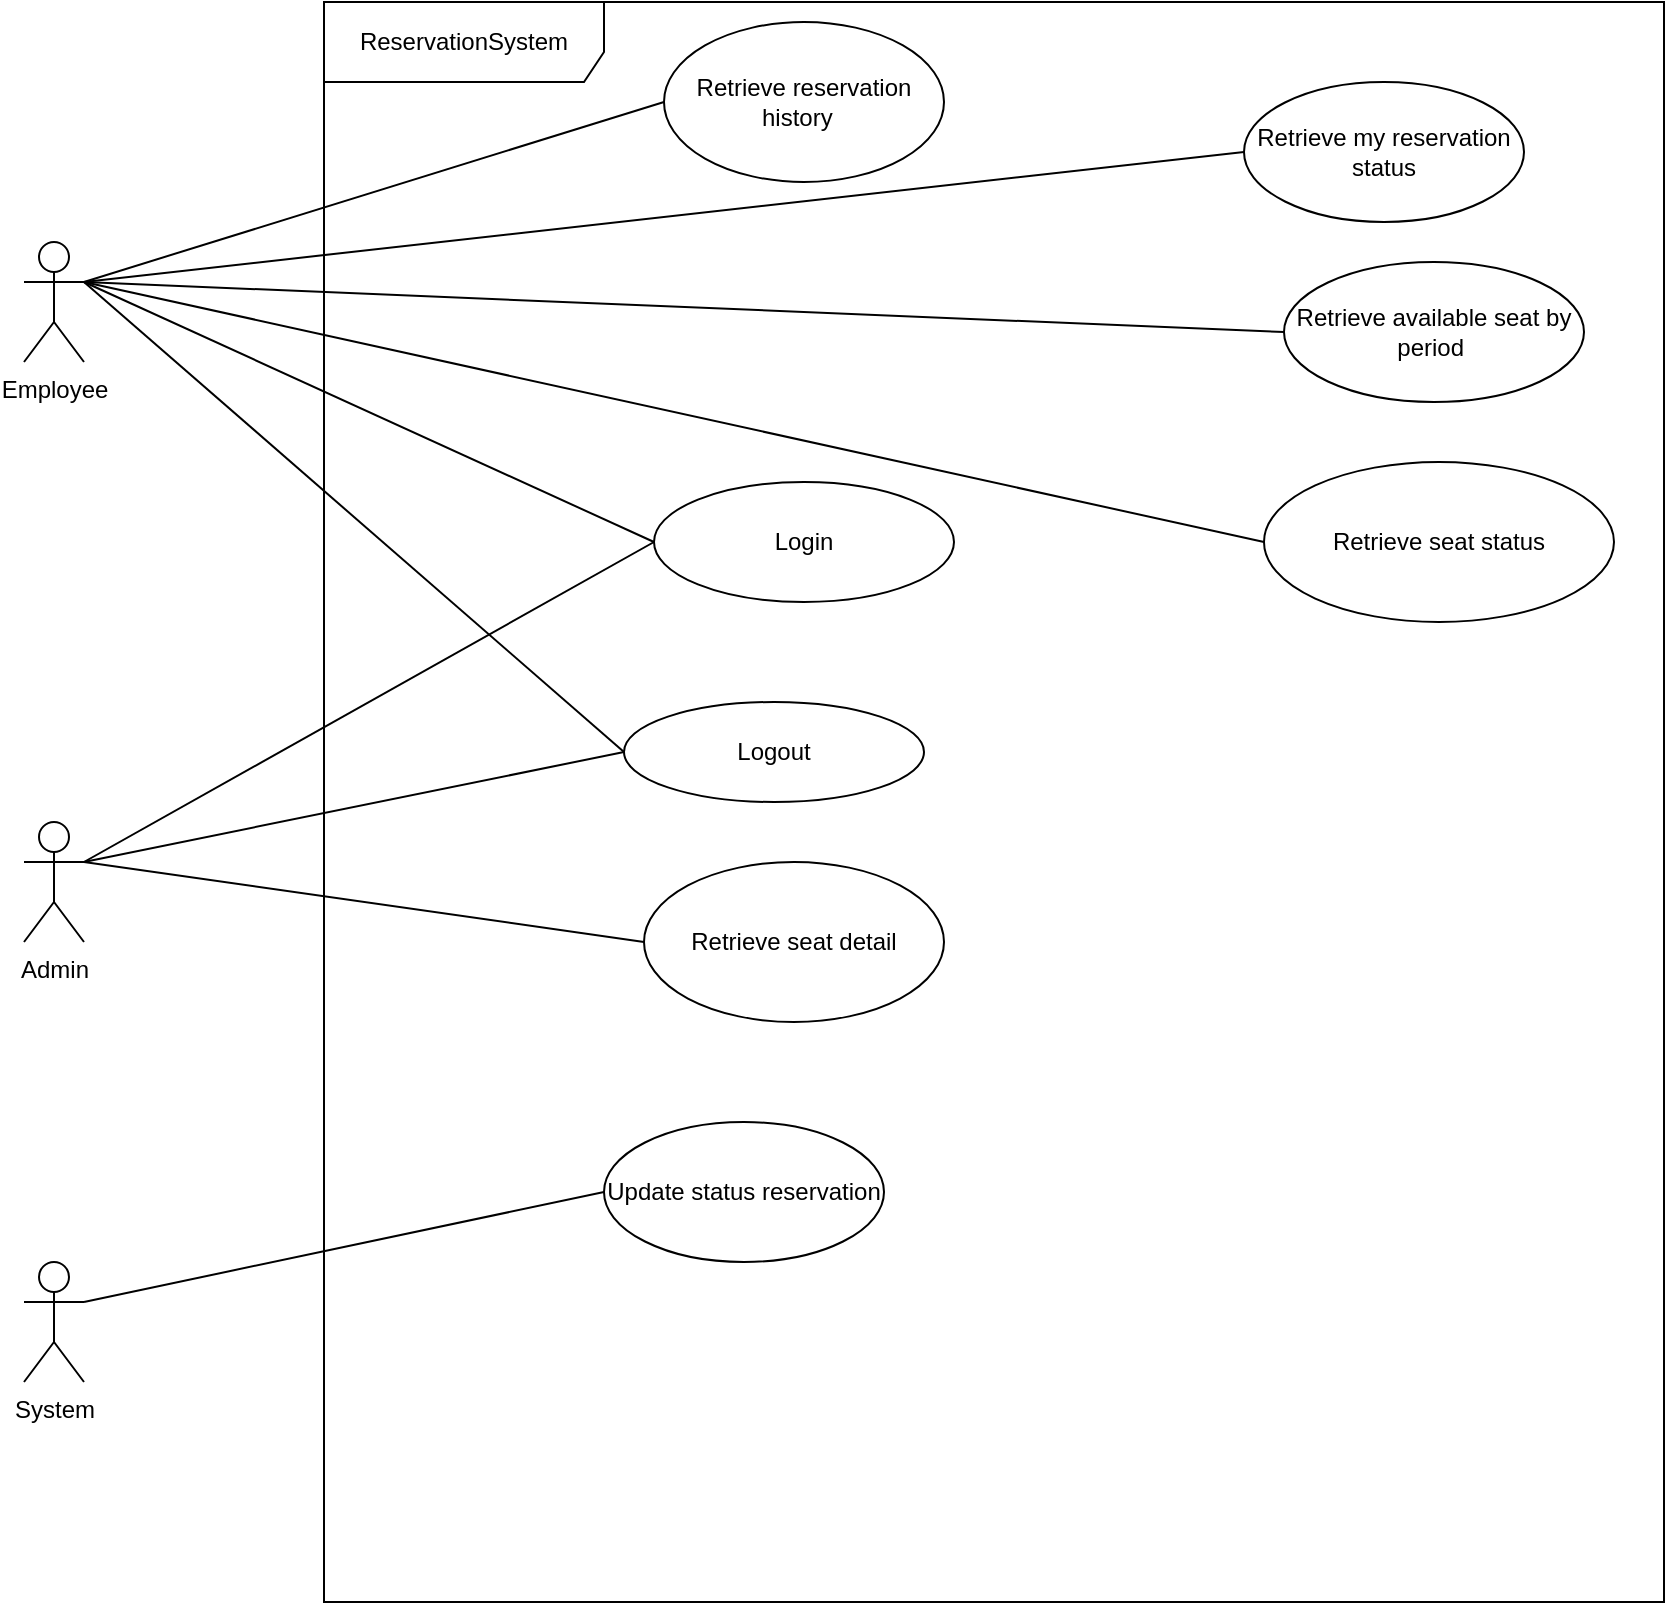 <mxfile version="28.0.5">
  <diagram name="Page-1" id="ZRckEsroxf986VQ-5dWW">
    <mxGraphModel dx="1477" dy="826" grid="1" gridSize="10" guides="1" tooltips="1" connect="1" arrows="1" fold="1" page="1" pageScale="1" pageWidth="850" pageHeight="1100" math="0" shadow="0">
      <root>
        <mxCell id="0" />
        <mxCell id="1" parent="0" />
        <mxCell id="4BcGmEH3Kpw70T3sOQ8C-2" value="Retrieve reservation&lt;div&gt;history&amp;nbsp;&amp;nbsp;&lt;/div&gt;" style="ellipse;whiteSpace=wrap;html=1;" vertex="1" parent="1">
          <mxGeometry x="360" y="50" width="140" height="80" as="geometry" />
        </mxCell>
        <mxCell id="4BcGmEH3Kpw70T3sOQ8C-3" value="Employee" style="shape=umlActor;verticalLabelPosition=bottom;verticalAlign=top;html=1;" vertex="1" parent="1">
          <mxGeometry x="40" y="160" width="30" height="60" as="geometry" />
        </mxCell>
        <mxCell id="4BcGmEH3Kpw70T3sOQ8C-4" value="ReservationSystem" style="shape=umlFrame;whiteSpace=wrap;html=1;pointerEvents=0;width=140;height=40;" vertex="1" parent="1">
          <mxGeometry x="190" y="40" width="670" height="800" as="geometry" />
        </mxCell>
        <mxCell id="4BcGmEH3Kpw70T3sOQ8C-8" value="" style="endArrow=none;html=1;rounded=0;exitX=1;exitY=0.333;exitDx=0;exitDy=0;exitPerimeter=0;entryX=0;entryY=0.5;entryDx=0;entryDy=0;" edge="1" parent="1" source="4BcGmEH3Kpw70T3sOQ8C-3" target="4BcGmEH3Kpw70T3sOQ8C-2">
          <mxGeometry width="50" height="50" relative="1" as="geometry">
            <mxPoint x="110" y="220" as="sourcePoint" />
            <mxPoint x="430" y="380" as="targetPoint" />
          </mxGeometry>
        </mxCell>
        <mxCell id="4BcGmEH3Kpw70T3sOQ8C-11" value="Retrieve my reservation status" style="ellipse;whiteSpace=wrap;html=1;" vertex="1" parent="1">
          <mxGeometry x="650" y="80" width="140" height="70" as="geometry" />
        </mxCell>
        <mxCell id="4BcGmEH3Kpw70T3sOQ8C-12" value="" style="endArrow=none;html=1;rounded=0;exitX=1;exitY=0.333;exitDx=0;exitDy=0;exitPerimeter=0;entryX=0;entryY=0.5;entryDx=0;entryDy=0;" edge="1" parent="1" target="4BcGmEH3Kpw70T3sOQ8C-11" source="4BcGmEH3Kpw70T3sOQ8C-3">
          <mxGeometry width="50" height="50" relative="1" as="geometry">
            <mxPoint x="390" y="250" as="sourcePoint" />
            <mxPoint x="750" y="450" as="targetPoint" />
          </mxGeometry>
        </mxCell>
        <mxCell id="4BcGmEH3Kpw70T3sOQ8C-13" value="Retrieve available seat by period&amp;nbsp;" style="ellipse;whiteSpace=wrap;html=1;" vertex="1" parent="1">
          <mxGeometry x="670" y="170" width="150" height="70" as="geometry" />
        </mxCell>
        <mxCell id="4BcGmEH3Kpw70T3sOQ8C-14" value="" style="endArrow=none;html=1;rounded=0;entryX=0;entryY=0.5;entryDx=0;entryDy=0;" edge="1" parent="1" target="4BcGmEH3Kpw70T3sOQ8C-13">
          <mxGeometry width="50" height="50" relative="1" as="geometry">
            <mxPoint x="70" y="180" as="sourcePoint" />
            <mxPoint x="750" y="610" as="targetPoint" />
          </mxGeometry>
        </mxCell>
        <mxCell id="4BcGmEH3Kpw70T3sOQ8C-15" value="Retrieve seat status" style="ellipse;whiteSpace=wrap;html=1;" vertex="1" parent="1">
          <mxGeometry x="660" y="270" width="175" height="80" as="geometry" />
        </mxCell>
        <mxCell id="4BcGmEH3Kpw70T3sOQ8C-16" value="" style="endArrow=none;html=1;rounded=0;entryX=0;entryY=0.5;entryDx=0;entryDy=0;" edge="1" parent="1" target="4BcGmEH3Kpw70T3sOQ8C-15">
          <mxGeometry width="50" height="50" relative="1" as="geometry">
            <mxPoint x="70" y="180" as="sourcePoint" />
            <mxPoint x="430" y="680" as="targetPoint" />
          </mxGeometry>
        </mxCell>
        <mxCell id="4BcGmEH3Kpw70T3sOQ8C-17" value="Login" style="ellipse;whiteSpace=wrap;html=1;" vertex="1" parent="1">
          <mxGeometry x="355" y="280" width="150" height="60" as="geometry" />
        </mxCell>
        <mxCell id="4BcGmEH3Kpw70T3sOQ8C-18" value="" style="endArrow=none;html=1;rounded=0;entryX=0;entryY=0.5;entryDx=0;entryDy=0;" edge="1" parent="1" target="4BcGmEH3Kpw70T3sOQ8C-17">
          <mxGeometry width="50" height="50" relative="1" as="geometry">
            <mxPoint x="70" y="180" as="sourcePoint" />
            <mxPoint x="430" y="780" as="targetPoint" />
          </mxGeometry>
        </mxCell>
        <mxCell id="4BcGmEH3Kpw70T3sOQ8C-19" value="Admin" style="shape=umlActor;verticalLabelPosition=bottom;verticalAlign=top;html=1;outlineConnect=0;" vertex="1" parent="1">
          <mxGeometry x="40" y="450" width="30" height="60" as="geometry" />
        </mxCell>
        <mxCell id="4BcGmEH3Kpw70T3sOQ8C-22" value="Logout" style="ellipse;whiteSpace=wrap;html=1;" vertex="1" parent="1">
          <mxGeometry x="340" y="390" width="150" height="50" as="geometry" />
        </mxCell>
        <mxCell id="4BcGmEH3Kpw70T3sOQ8C-23" value="" style="endArrow=none;html=1;rounded=0;exitX=1;exitY=0.333;exitDx=0;exitDy=0;exitPerimeter=0;entryX=0;entryY=0.5;entryDx=0;entryDy=0;" edge="1" parent="1" target="4BcGmEH3Kpw70T3sOQ8C-22" source="4BcGmEH3Kpw70T3sOQ8C-3">
          <mxGeometry width="50" height="50" relative="1" as="geometry">
            <mxPoint x="370" y="580" as="sourcePoint" />
            <mxPoint x="730" y="780" as="targetPoint" />
          </mxGeometry>
        </mxCell>
        <mxCell id="4BcGmEH3Kpw70T3sOQ8C-25" value="Retrieve seat detail" style="ellipse;whiteSpace=wrap;html=1;" vertex="1" parent="1">
          <mxGeometry x="350" y="470" width="150" height="80" as="geometry" />
        </mxCell>
        <mxCell id="4BcGmEH3Kpw70T3sOQ8C-26" value="" style="endArrow=none;html=1;rounded=0;exitX=1;exitY=0.333;exitDx=0;exitDy=0;exitPerimeter=0;entryX=0;entryY=0.5;entryDx=0;entryDy=0;" edge="1" parent="1" target="4BcGmEH3Kpw70T3sOQ8C-25" source="4BcGmEH3Kpw70T3sOQ8C-19">
          <mxGeometry width="50" height="50" relative="1" as="geometry">
            <mxPoint x="100" y="620" as="sourcePoint" />
            <mxPoint x="460" y="820" as="targetPoint" />
          </mxGeometry>
        </mxCell>
        <mxCell id="4BcGmEH3Kpw70T3sOQ8C-27" value="System" style="shape=umlActor;verticalLabelPosition=bottom;verticalAlign=top;html=1;outlineConnect=0;" vertex="1" parent="1">
          <mxGeometry x="40" y="670" width="30" height="60" as="geometry" />
        </mxCell>
        <mxCell id="4BcGmEH3Kpw70T3sOQ8C-28" value="Update status reservation" style="ellipse;whiteSpace=wrap;html=1;" vertex="1" parent="1">
          <mxGeometry x="330" y="600" width="140" height="70" as="geometry" />
        </mxCell>
        <mxCell id="4BcGmEH3Kpw70T3sOQ8C-29" value="" style="endArrow=none;html=1;rounded=0;exitX=1;exitY=0.333;exitDx=0;exitDy=0;exitPerimeter=0;entryX=0;entryY=0.5;entryDx=0;entryDy=0;" edge="1" parent="1" target="4BcGmEH3Kpw70T3sOQ8C-28" source="4BcGmEH3Kpw70T3sOQ8C-27">
          <mxGeometry width="50" height="50" relative="1" as="geometry">
            <mxPoint x="130" y="730" as="sourcePoint" />
            <mxPoint x="490" y="930" as="targetPoint" />
          </mxGeometry>
        </mxCell>
        <mxCell id="4BcGmEH3Kpw70T3sOQ8C-32" value="" style="endArrow=none;html=1;rounded=0;entryX=0;entryY=0.5;entryDx=0;entryDy=0;" edge="1" parent="1" target="4BcGmEH3Kpw70T3sOQ8C-17">
          <mxGeometry width="50" height="50" relative="1" as="geometry">
            <mxPoint x="70" y="470" as="sourcePoint" />
            <mxPoint x="520" y="590" as="targetPoint" />
          </mxGeometry>
        </mxCell>
        <mxCell id="4BcGmEH3Kpw70T3sOQ8C-33" value="" style="endArrow=none;html=1;rounded=0;entryX=0;entryY=0.5;entryDx=0;entryDy=0;exitX=1;exitY=0.333;exitDx=0;exitDy=0;exitPerimeter=0;" edge="1" parent="1" source="4BcGmEH3Kpw70T3sOQ8C-19" target="4BcGmEH3Kpw70T3sOQ8C-22">
          <mxGeometry width="50" height="50" relative="1" as="geometry">
            <mxPoint x="470" y="640" as="sourcePoint" />
            <mxPoint x="520" y="590" as="targetPoint" />
          </mxGeometry>
        </mxCell>
      </root>
    </mxGraphModel>
  </diagram>
</mxfile>
